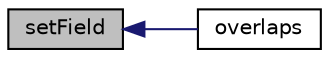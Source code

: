 digraph "setField"
{
  bgcolor="transparent";
  edge [fontname="Helvetica",fontsize="10",labelfontname="Helvetica",labelfontsize="10"];
  node [fontname="Helvetica",fontsize="10",shape=record];
  rankdir="LR";
  Node1 [label="setField",height=0.2,width=0.4,color="black", fillcolor="grey75", style="filled", fontcolor="black"];
  Node1 -> Node2 [dir="back",color="midnightblue",fontsize="10",style="solid",fontname="Helvetica"];
  Node2 [label="overlaps",height=0.2,width=0.4,color="black",URL="$a02262.html#a98f33194ef7b842face2371d152b5405",tooltip="Does any part of the surface overlap the supplied bound box? "];
}
